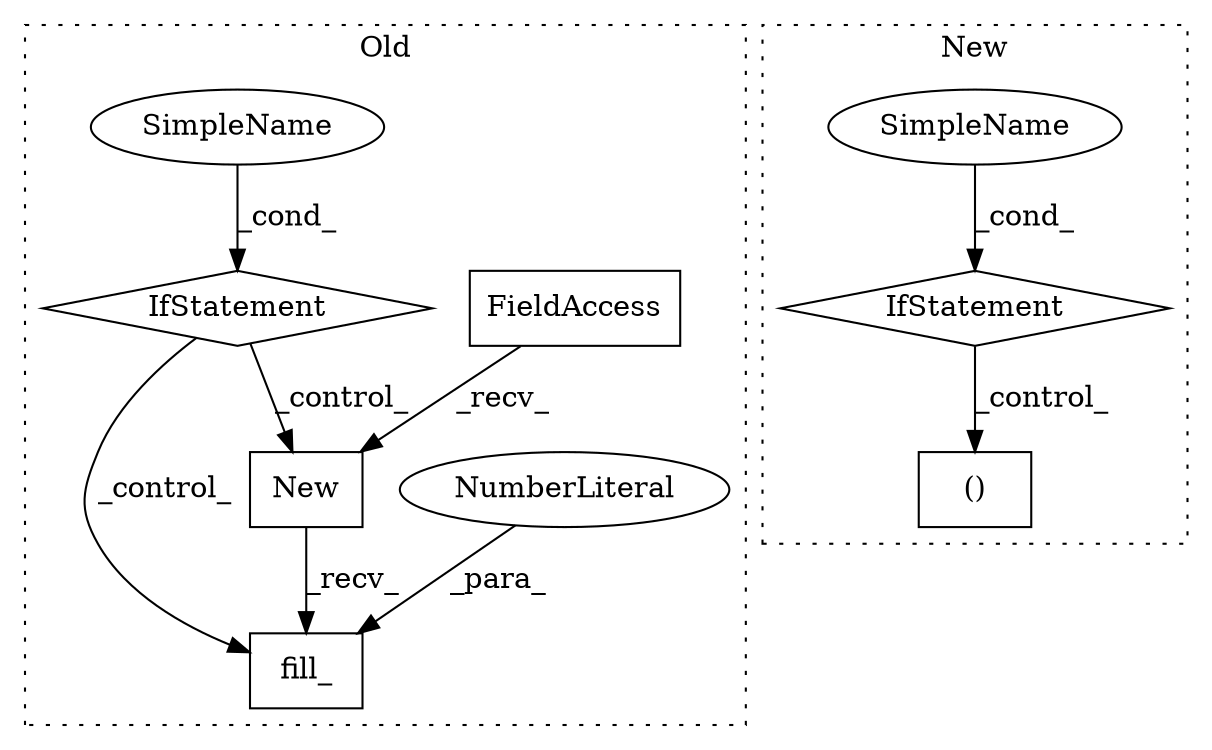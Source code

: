 digraph G {
subgraph cluster0 {
1 [label="fill_" a="32" s="599,606" l="6,1" shape="box"];
3 [label="NumberLiteral" a="34" s="605" l="1" shape="ellipse"];
4 [label="New" a="32" s="592,597" l="4,1" shape="box"];
5 [label="FieldAccess" a="22" s="585" l="6" shape="box"];
6 [label="IfStatement" a="25" s="544,565" l="4,2" shape="diamond"];
9 [label="SimpleName" a="42" s="" l="" shape="ellipse"];
label = "Old";
style="dotted";
}
subgraph cluster1 {
2 [label="()" a="106" s="605" l="25" shape="box"];
7 [label="IfStatement" a="25" s="586" l="3" shape="diamond"];
8 [label="SimpleName" a="42" s="" l="" shape="ellipse"];
label = "New";
style="dotted";
}
3 -> 1 [label="_para_"];
4 -> 1 [label="_recv_"];
5 -> 4 [label="_recv_"];
6 -> 4 [label="_control_"];
6 -> 1 [label="_control_"];
7 -> 2 [label="_control_"];
8 -> 7 [label="_cond_"];
9 -> 6 [label="_cond_"];
}